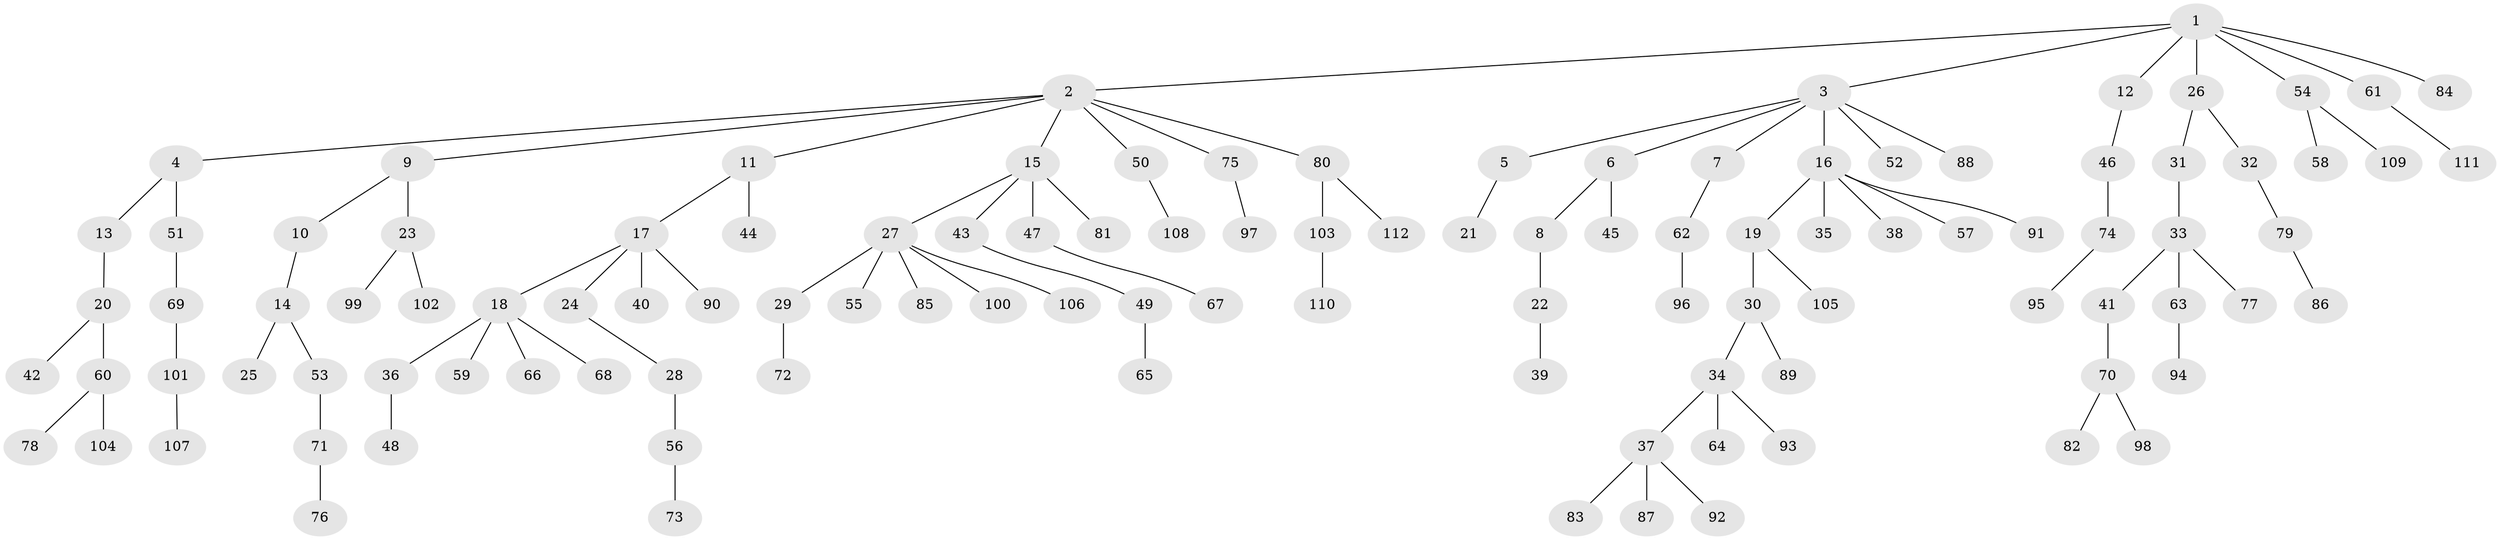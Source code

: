 // coarse degree distribution, {1: 0.5641025641025641, 2: 0.3076923076923077, 4: 0.0641025641025641, 3: 0.01282051282051282, 5: 0.01282051282051282, 10: 0.01282051282051282, 8: 0.01282051282051282, 16: 0.01282051282051282}
// Generated by graph-tools (version 1.1) at 2025/55/03/04/25 21:55:38]
// undirected, 112 vertices, 111 edges
graph export_dot {
graph [start="1"]
  node [color=gray90,style=filled];
  1;
  2;
  3;
  4;
  5;
  6;
  7;
  8;
  9;
  10;
  11;
  12;
  13;
  14;
  15;
  16;
  17;
  18;
  19;
  20;
  21;
  22;
  23;
  24;
  25;
  26;
  27;
  28;
  29;
  30;
  31;
  32;
  33;
  34;
  35;
  36;
  37;
  38;
  39;
  40;
  41;
  42;
  43;
  44;
  45;
  46;
  47;
  48;
  49;
  50;
  51;
  52;
  53;
  54;
  55;
  56;
  57;
  58;
  59;
  60;
  61;
  62;
  63;
  64;
  65;
  66;
  67;
  68;
  69;
  70;
  71;
  72;
  73;
  74;
  75;
  76;
  77;
  78;
  79;
  80;
  81;
  82;
  83;
  84;
  85;
  86;
  87;
  88;
  89;
  90;
  91;
  92;
  93;
  94;
  95;
  96;
  97;
  98;
  99;
  100;
  101;
  102;
  103;
  104;
  105;
  106;
  107;
  108;
  109;
  110;
  111;
  112;
  1 -- 2;
  1 -- 3;
  1 -- 12;
  1 -- 26;
  1 -- 54;
  1 -- 61;
  1 -- 84;
  2 -- 4;
  2 -- 9;
  2 -- 11;
  2 -- 15;
  2 -- 50;
  2 -- 75;
  2 -- 80;
  3 -- 5;
  3 -- 6;
  3 -- 7;
  3 -- 16;
  3 -- 52;
  3 -- 88;
  4 -- 13;
  4 -- 51;
  5 -- 21;
  6 -- 8;
  6 -- 45;
  7 -- 62;
  8 -- 22;
  9 -- 10;
  9 -- 23;
  10 -- 14;
  11 -- 17;
  11 -- 44;
  12 -- 46;
  13 -- 20;
  14 -- 25;
  14 -- 53;
  15 -- 27;
  15 -- 43;
  15 -- 47;
  15 -- 81;
  16 -- 19;
  16 -- 35;
  16 -- 38;
  16 -- 57;
  16 -- 91;
  17 -- 18;
  17 -- 24;
  17 -- 40;
  17 -- 90;
  18 -- 36;
  18 -- 59;
  18 -- 66;
  18 -- 68;
  19 -- 30;
  19 -- 105;
  20 -- 42;
  20 -- 60;
  22 -- 39;
  23 -- 99;
  23 -- 102;
  24 -- 28;
  26 -- 31;
  26 -- 32;
  27 -- 29;
  27 -- 55;
  27 -- 85;
  27 -- 100;
  27 -- 106;
  28 -- 56;
  29 -- 72;
  30 -- 34;
  30 -- 89;
  31 -- 33;
  32 -- 79;
  33 -- 41;
  33 -- 63;
  33 -- 77;
  34 -- 37;
  34 -- 64;
  34 -- 93;
  36 -- 48;
  37 -- 83;
  37 -- 87;
  37 -- 92;
  41 -- 70;
  43 -- 49;
  46 -- 74;
  47 -- 67;
  49 -- 65;
  50 -- 108;
  51 -- 69;
  53 -- 71;
  54 -- 58;
  54 -- 109;
  56 -- 73;
  60 -- 78;
  60 -- 104;
  61 -- 111;
  62 -- 96;
  63 -- 94;
  69 -- 101;
  70 -- 82;
  70 -- 98;
  71 -- 76;
  74 -- 95;
  75 -- 97;
  79 -- 86;
  80 -- 103;
  80 -- 112;
  101 -- 107;
  103 -- 110;
}
